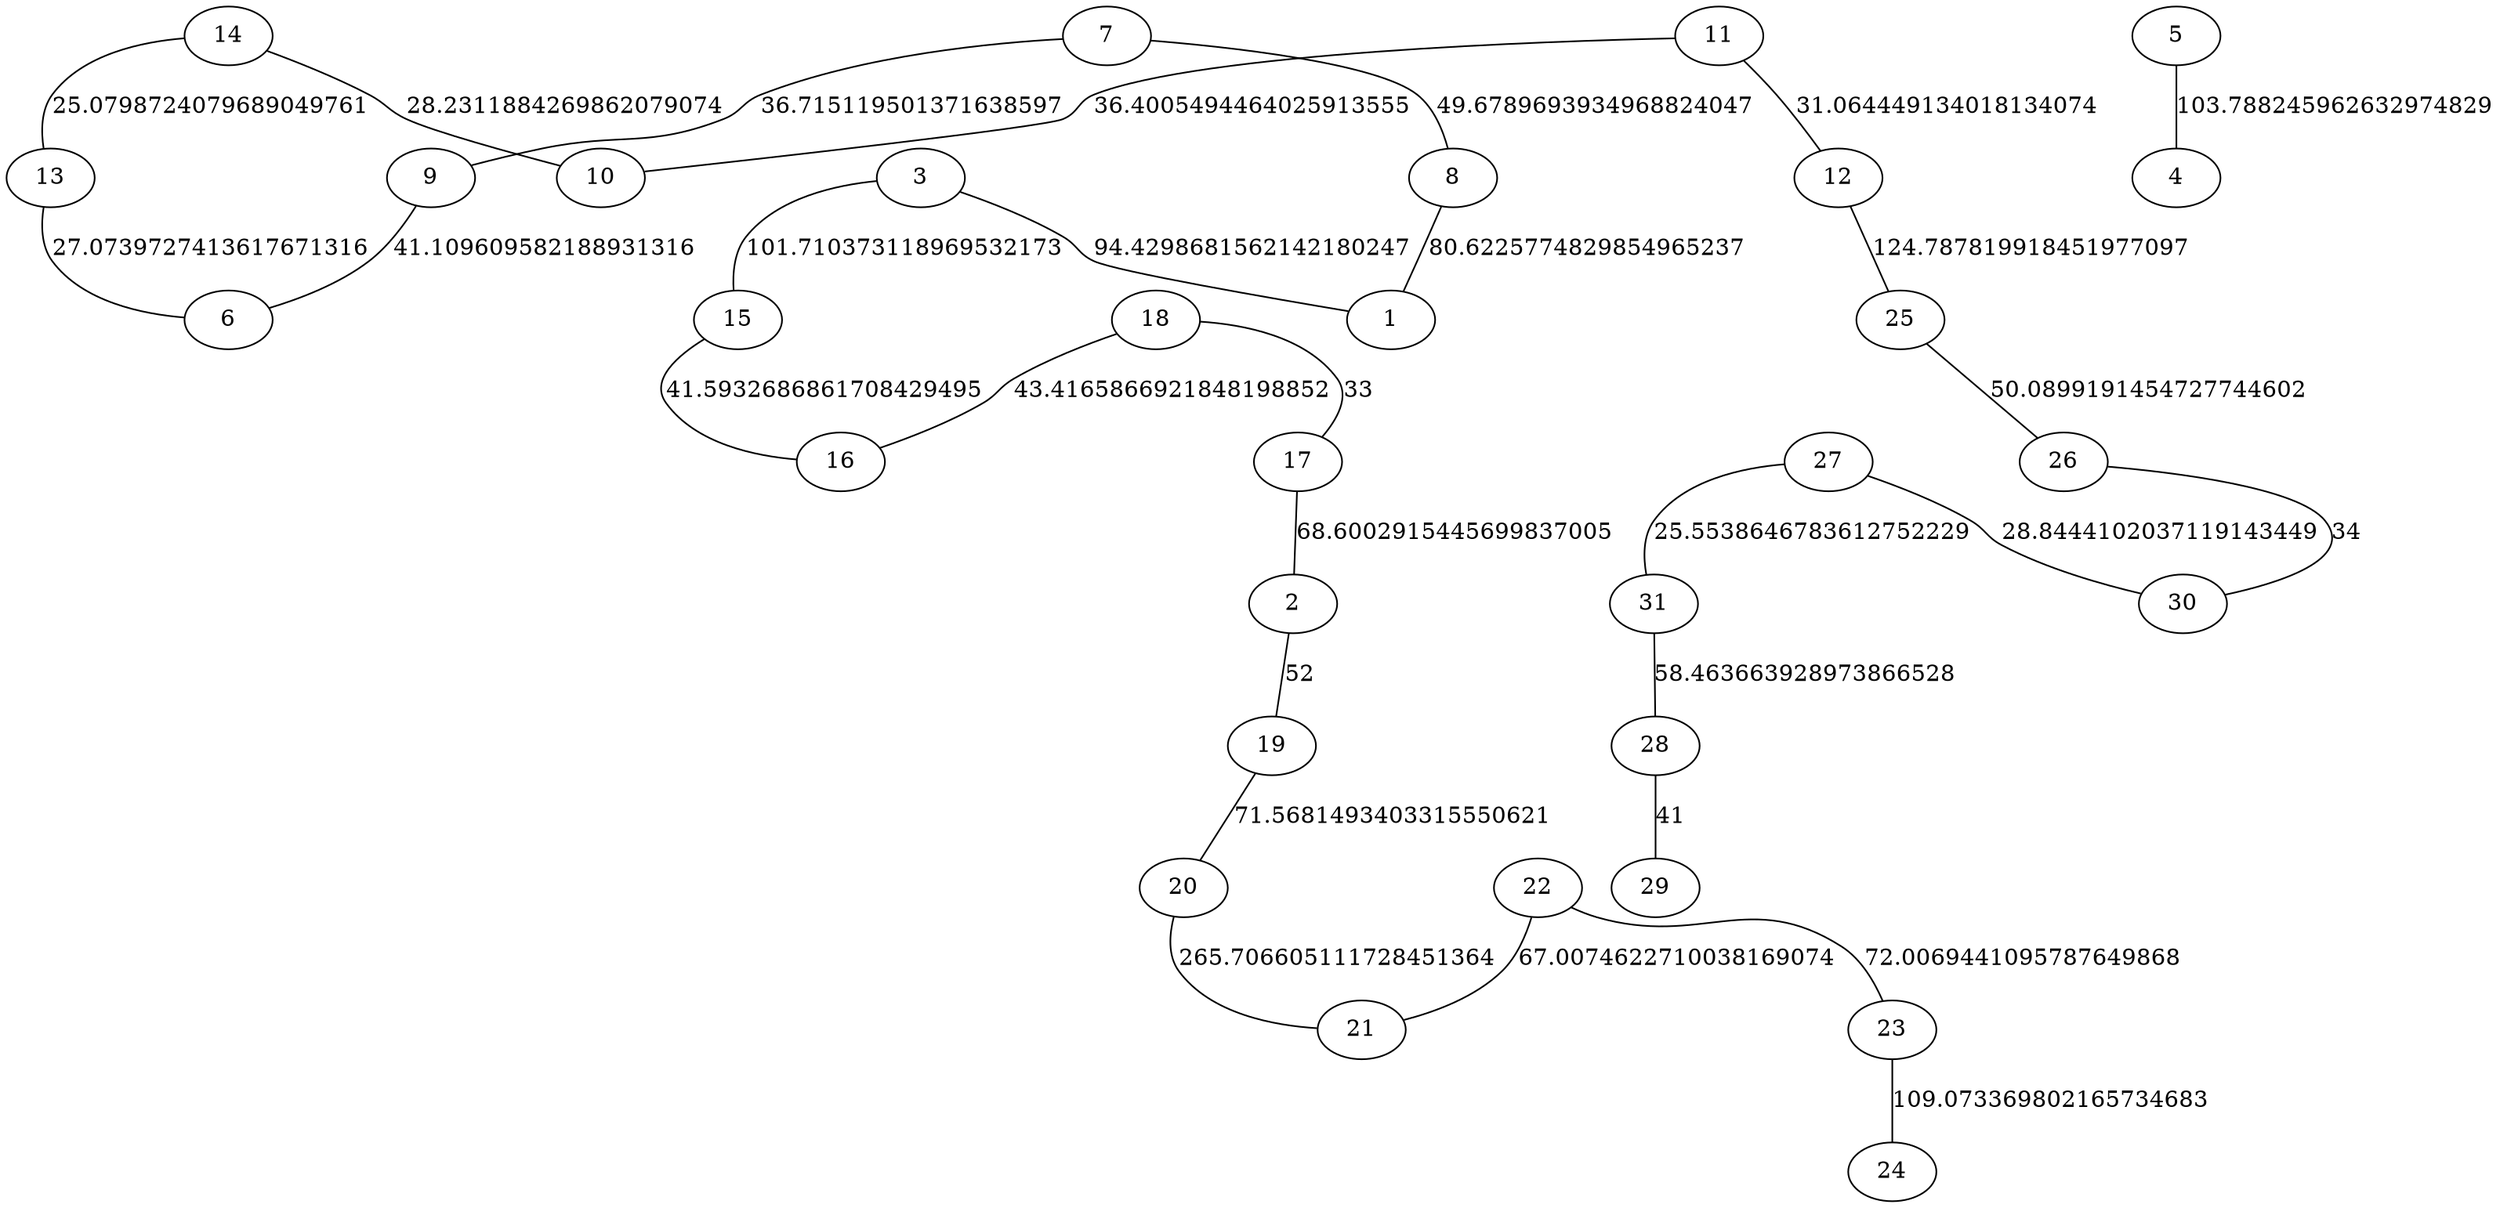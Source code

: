 graph {
"14" -- "13" [label="25.0798724079689049761"]
"27" -- "31" [label="25.5538646783612752229"]
"13" -- "6" [label="27.0739727413617671316"]
"14" -- "10" [label="28.2311884269862079074"]
"27" -- "30" [label="28.8444102037119143449"]
"11" -- "12" [label="31.064449134018134074"]
"18" -- "17" [label="33"]
"26" -- "30" [label="34"]
"11" -- "10" [label="36.4005494464025913555"]
"7" -- "9" [label="36.715119501371638597"]
"28" -- "29" [label="41"]
"9" -- "6" [label="41.109609582188931316"]
"15" -- "16" [label="41.5932686861708429495"]
"18" -- "16" [label="43.4165866921848198852"]
"7" -- "8" [label="49.6789693934968824047"]
"25" -- "26" [label="50.0899191454727744602"]
"2" -- "19" [label="52"]
"31" -- "28" [label="58.463663928973866528"]
"22" -- "21" [label="67.0074622710038169074"]
"17" -- "2" [label="68.6002915445699837005"]
"19" -- "20" [label="71.5681493403315550621"]
"22" -- "23" [label="72.0069441095787649868"]
"8" -- "1" [label="80.6225774829854965237"]
"3" -- "1" [label="94.4298681562142180247"]
"3" -- "15" [label="101.710373118969532173"]
"5" -- "4" [label="103.788245962632974829"]
"23" -- "24" [label="109.073369802165734683"]
"12" -- "25" [label="124.787819918451977097"]
"20" -- "21" [label="265.706605111728451364"]
}